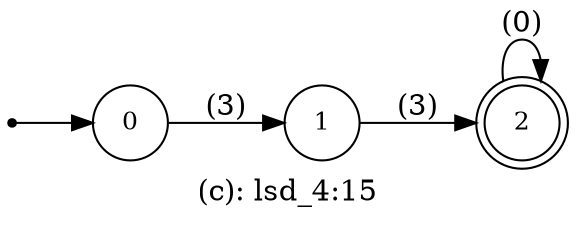 digraph G {
label = "(c): lsd_4:15";
rankdir = LR;
node [shape = circle, label="0", fontsize=12]0;
node [shape = circle, label="1", fontsize=12]1;
node [shape = doublecircle, label="2", fontsize=12]2;
node [shape = point ]; qi
qi ->0;
0 -> 1[ label = "(3)"];
1 -> 2[ label = "(3)"];
2 -> 2[ label = "(0)"];
}
